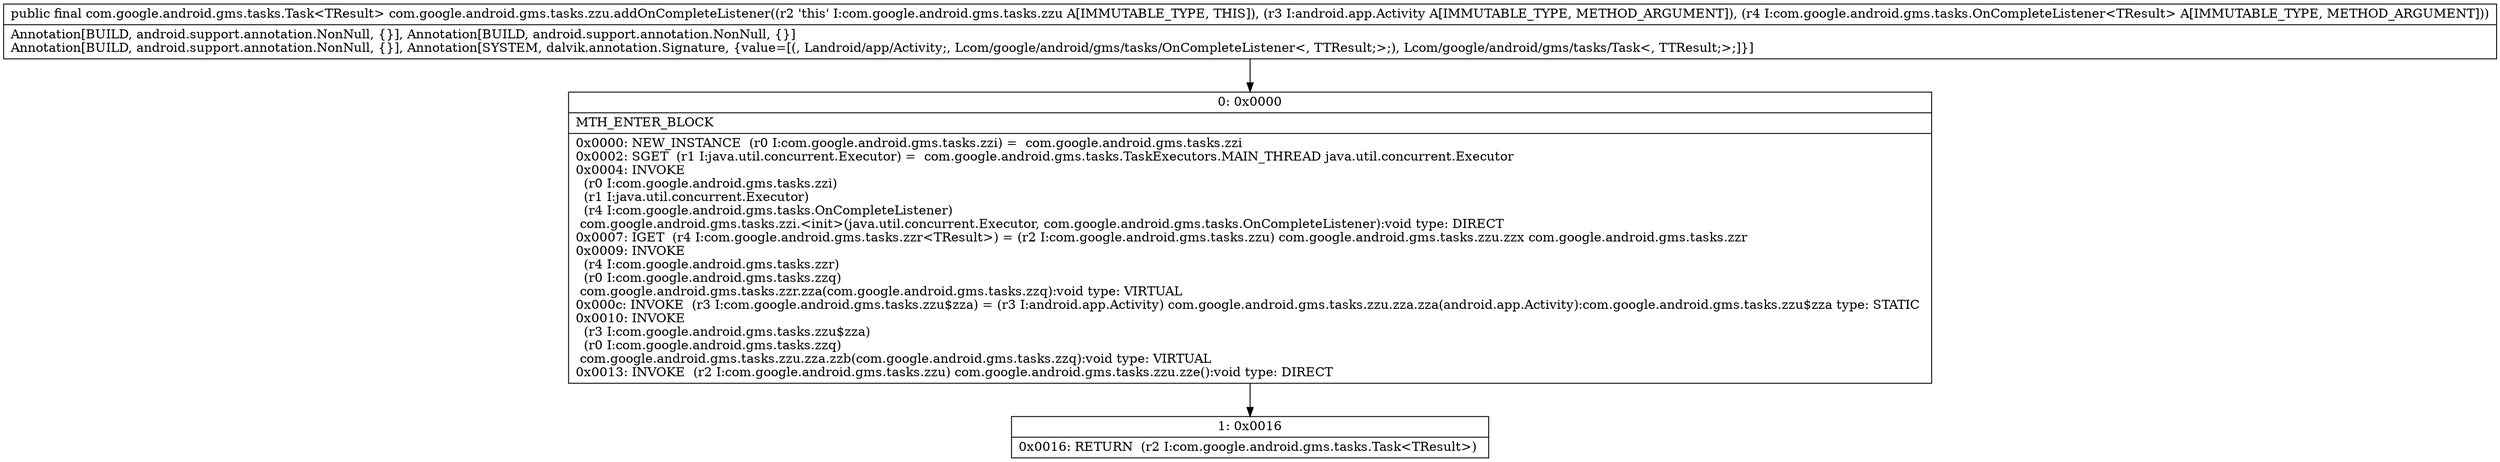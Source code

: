 digraph "CFG forcom.google.android.gms.tasks.zzu.addOnCompleteListener(Landroid\/app\/Activity;Lcom\/google\/android\/gms\/tasks\/OnCompleteListener;)Lcom\/google\/android\/gms\/tasks\/Task;" {
Node_0 [shape=record,label="{0\:\ 0x0000|MTH_ENTER_BLOCK\l|0x0000: NEW_INSTANCE  (r0 I:com.google.android.gms.tasks.zzi) =  com.google.android.gms.tasks.zzi \l0x0002: SGET  (r1 I:java.util.concurrent.Executor) =  com.google.android.gms.tasks.TaskExecutors.MAIN_THREAD java.util.concurrent.Executor \l0x0004: INVOKE  \l  (r0 I:com.google.android.gms.tasks.zzi)\l  (r1 I:java.util.concurrent.Executor)\l  (r4 I:com.google.android.gms.tasks.OnCompleteListener)\l com.google.android.gms.tasks.zzi.\<init\>(java.util.concurrent.Executor, com.google.android.gms.tasks.OnCompleteListener):void type: DIRECT \l0x0007: IGET  (r4 I:com.google.android.gms.tasks.zzr\<TResult\>) = (r2 I:com.google.android.gms.tasks.zzu) com.google.android.gms.tasks.zzu.zzx com.google.android.gms.tasks.zzr \l0x0009: INVOKE  \l  (r4 I:com.google.android.gms.tasks.zzr)\l  (r0 I:com.google.android.gms.tasks.zzq)\l com.google.android.gms.tasks.zzr.zza(com.google.android.gms.tasks.zzq):void type: VIRTUAL \l0x000c: INVOKE  (r3 I:com.google.android.gms.tasks.zzu$zza) = (r3 I:android.app.Activity) com.google.android.gms.tasks.zzu.zza.zza(android.app.Activity):com.google.android.gms.tasks.zzu$zza type: STATIC \l0x0010: INVOKE  \l  (r3 I:com.google.android.gms.tasks.zzu$zza)\l  (r0 I:com.google.android.gms.tasks.zzq)\l com.google.android.gms.tasks.zzu.zza.zzb(com.google.android.gms.tasks.zzq):void type: VIRTUAL \l0x0013: INVOKE  (r2 I:com.google.android.gms.tasks.zzu) com.google.android.gms.tasks.zzu.zze():void type: DIRECT \l}"];
Node_1 [shape=record,label="{1\:\ 0x0016|0x0016: RETURN  (r2 I:com.google.android.gms.tasks.Task\<TResult\>) \l}"];
MethodNode[shape=record,label="{public final com.google.android.gms.tasks.Task\<TResult\> com.google.android.gms.tasks.zzu.addOnCompleteListener((r2 'this' I:com.google.android.gms.tasks.zzu A[IMMUTABLE_TYPE, THIS]), (r3 I:android.app.Activity A[IMMUTABLE_TYPE, METHOD_ARGUMENT]), (r4 I:com.google.android.gms.tasks.OnCompleteListener\<TResult\> A[IMMUTABLE_TYPE, METHOD_ARGUMENT]))  | Annotation[BUILD, android.support.annotation.NonNull, \{\}], Annotation[BUILD, android.support.annotation.NonNull, \{\}]\lAnnotation[BUILD, android.support.annotation.NonNull, \{\}], Annotation[SYSTEM, dalvik.annotation.Signature, \{value=[(, Landroid\/app\/Activity;, Lcom\/google\/android\/gms\/tasks\/OnCompleteListener\<, TTResult;\>;), Lcom\/google\/android\/gms\/tasks\/Task\<, TTResult;\>;]\}]\l}"];
MethodNode -> Node_0;
Node_0 -> Node_1;
}

